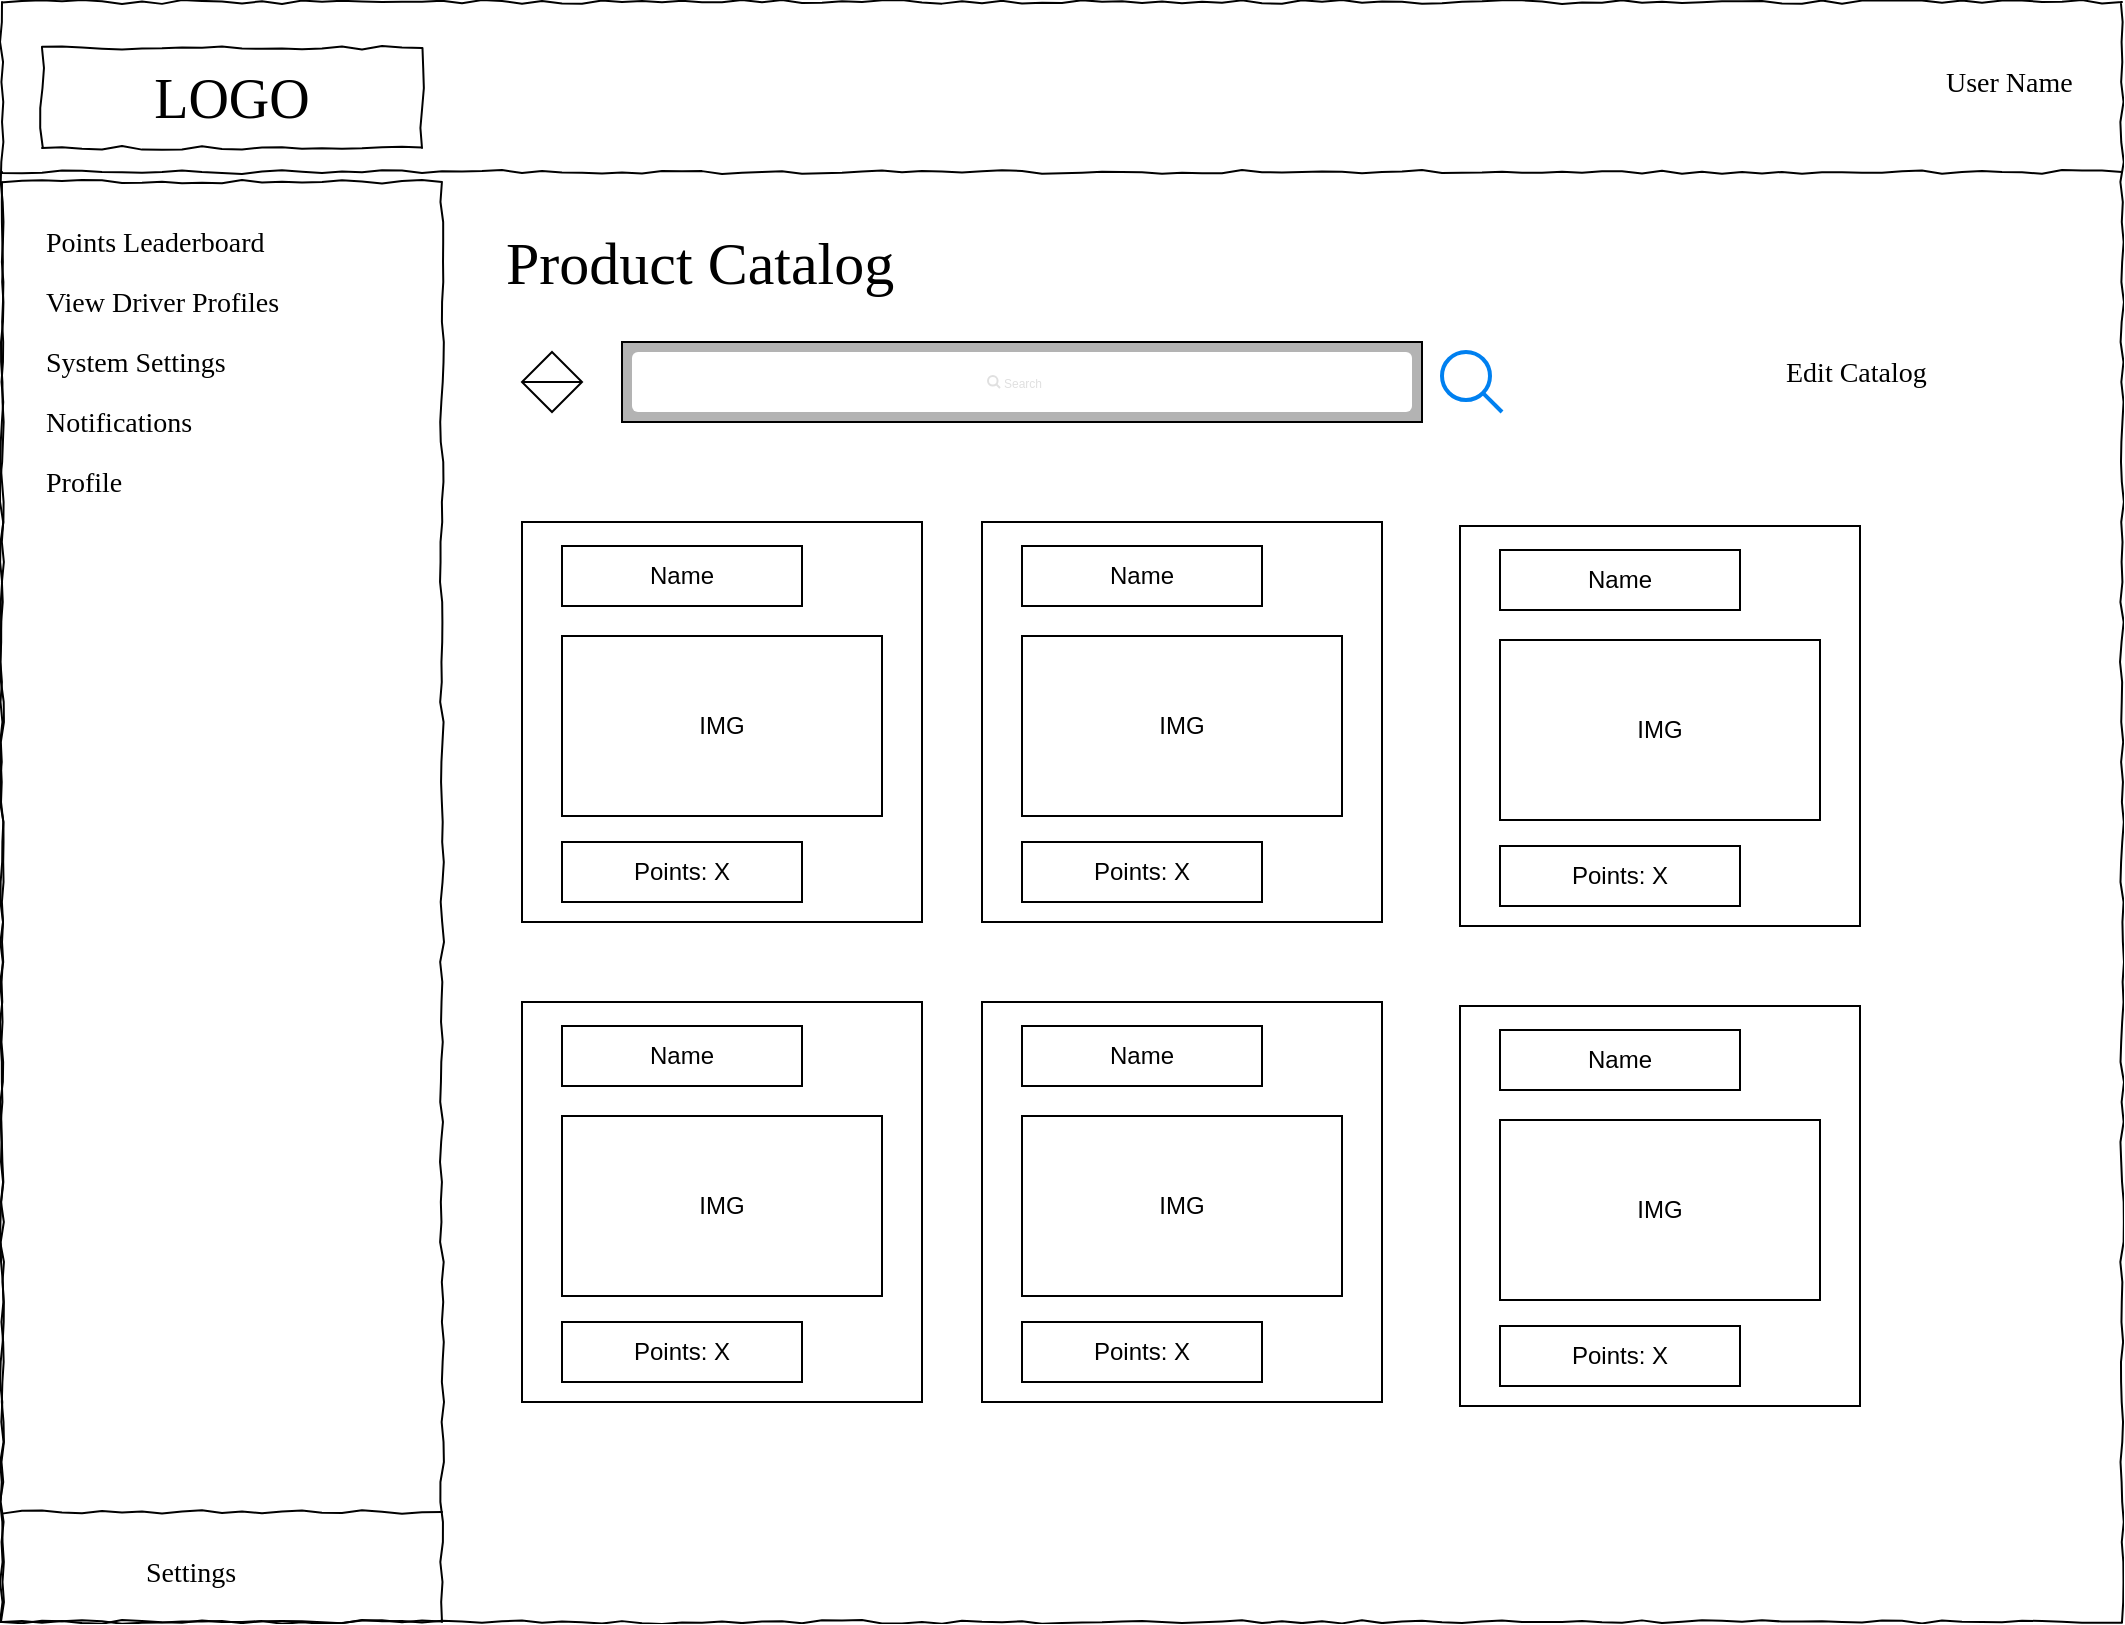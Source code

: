 <mxfile version="13.7.2" type="google"><diagram id="uGdTW7b0mapOrtc6-NOW" name="Page-1"><mxGraphModel dx="1422" dy="794" grid="1" gridSize="10" guides="1" tooltips="1" connect="1" arrows="1" fold="1" page="1" pageScale="1" pageWidth="850" pageHeight="1100" math="0" shadow="0"><root><mxCell id="0"/><mxCell id="1" parent="0"/><mxCell id="Ri40Sv3yPbV_vJcddVIT-1" value="" style="whiteSpace=wrap;html=1;rounded=0;shadow=0;labelBackgroundColor=none;strokeColor=#000000;strokeWidth=1;fillColor=none;fontFamily=Verdana;fontSize=12;fontColor=#000000;align=center;comic=1;" parent="1" vertex="1"><mxGeometry x="10" y="10" width="1060" height="810" as="geometry"/></mxCell><mxCell id="Ri40Sv3yPbV_vJcddVIT-2" value="LOGO" style="whiteSpace=wrap;html=1;rounded=0;shadow=0;labelBackgroundColor=none;strokeWidth=1;fontFamily=Verdana;fontSize=28;align=center;comic=1;" parent="1" vertex="1"><mxGeometry x="30" y="33" width="190" height="50" as="geometry"/></mxCell><mxCell id="Ri40Sv3yPbV_vJcddVIT-3" value="" style="whiteSpace=wrap;html=1;rounded=0;shadow=0;labelBackgroundColor=none;strokeWidth=1;fillColor=none;fontFamily=Verdana;fontSize=12;align=center;comic=1;" parent="1" vertex="1"><mxGeometry x="10" y="100" width="220" height="720" as="geometry"/></mxCell><mxCell id="Ri40Sv3yPbV_vJcddVIT-4" value="" style="line;strokeWidth=1;html=1;rounded=0;shadow=0;labelBackgroundColor=none;fillColor=none;fontFamily=Verdana;fontSize=14;fontColor=#000000;align=center;comic=1;" parent="1" vertex="1"><mxGeometry x="10" y="90" width="1060" height="10" as="geometry"/></mxCell><mxCell id="Ri40Sv3yPbV_vJcddVIT-5" value="User Name" style="text;html=1;points=[];align=left;verticalAlign=top;spacingTop=-4;fontSize=14;fontFamily=Verdana" parent="1" vertex="1"><mxGeometry x="980" y="40" width="80" height="20" as="geometry"/></mxCell><mxCell id="Ri40Sv3yPbV_vJcddVIT-6" value="Settings" style="text;html=1;points=[];align=left;verticalAlign=top;spacingTop=-4;fontSize=14;fontFamily=Verdana" parent="1" vertex="1"><mxGeometry x="80" y="785" width="120" height="20" as="geometry"/></mxCell><mxCell id="Ri40Sv3yPbV_vJcddVIT-7" value="" style="shape=image;html=1;verticalAlign=top;verticalLabelPosition=bottom;labelBackgroundColor=#ffffff;imageAspect=0;aspect=fixed;image=https://cdn4.iconfinder.com/data/icons/web-essential-4/64/42-web_essential-128.png;strokeColor=#000000;" parent="1" vertex="1"><mxGeometry x="30" y="777.5" width="35" height="35" as="geometry"/></mxCell><mxCell id="Ri40Sv3yPbV_vJcddVIT-8" value="Points Leaderboard" style="text;html=1;points=[];align=left;verticalAlign=top;spacingTop=-4;fontSize=14;fontFamily=Verdana" parent="1" vertex="1"><mxGeometry x="30" y="120" width="170" height="20" as="geometry"/></mxCell><mxCell id="Ri40Sv3yPbV_vJcddVIT-9" value="" style="shape=image;html=1;verticalAlign=top;verticalLabelPosition=bottom;labelBackgroundColor=#ffffff;imageAspect=0;aspect=fixed;image=https://cdn0.iconfinder.com/data/icons/elasto-online-store/26/00-ELASTOFONT-STORE-READY_user-circle-128.png;strokeColor=#000000;" parent="1" vertex="1"><mxGeometry x="939" y="31" width="38" height="38" as="geometry"/></mxCell><mxCell id="Ri40Sv3yPbV_vJcddVIT-10" value="" style="line;strokeWidth=1;html=1;rounded=0;shadow=0;labelBackgroundColor=none;fillColor=none;fontFamily=Verdana;fontSize=14;fontColor=#000000;align=center;comic=1;" parent="1" vertex="1"><mxGeometry x="10" y="760" width="220" height="10" as="geometry"/></mxCell><mxCell id="3dVHavfhTXQeYp1Dq2nT-1" value="View Driver Profiles" style="text;html=1;points=[];align=left;verticalAlign=top;spacingTop=-4;fontSize=14;fontFamily=Verdana" vertex="1" parent="1"><mxGeometry x="30" y="150" width="170" height="20" as="geometry"/></mxCell><mxCell id="3dVHavfhTXQeYp1Dq2nT-2" value="System Settings" style="text;html=1;points=[];align=left;verticalAlign=top;spacingTop=-4;fontSize=14;fontFamily=Verdana" vertex="1" parent="1"><mxGeometry x="30" y="180" width="170" height="20" as="geometry"/></mxCell><mxCell id="3dVHavfhTXQeYp1Dq2nT-3" value="Notifications" style="text;html=1;points=[];align=left;verticalAlign=top;spacingTop=-4;fontSize=14;fontFamily=Verdana" vertex="1" parent="1"><mxGeometry x="30" y="210" width="170" height="20" as="geometry"/></mxCell><mxCell id="3dVHavfhTXQeYp1Dq2nT-4" value="Profile" style="text;html=1;points=[];align=left;verticalAlign=top;spacingTop=-4;fontSize=14;fontFamily=Verdana" vertex="1" parent="1"><mxGeometry x="30" y="240" width="170" height="20" as="geometry"/></mxCell><mxCell id="3dVHavfhTXQeYp1Dq2nT-6" value="&lt;font style=&quot;font-size: 30px&quot;&gt;Product Catalog&lt;/font&gt;" style="text;html=1;points=[];align=left;verticalAlign=top;spacingTop=-4;fontSize=14;fontFamily=Verdana" vertex="1" parent="1"><mxGeometry x="260" y="120" width="250" height="40" as="geometry"/></mxCell><mxCell id="3dVHavfhTXQeYp1Dq2nT-7" value="" style="whiteSpace=wrap;html=1;aspect=fixed;" vertex="1" parent="1"><mxGeometry x="270" y="270" width="200" height="200" as="geometry"/></mxCell><mxCell id="3dVHavfhTXQeYp1Dq2nT-8" value="" style="shape=rect;fillColor=#B3B3B3;" vertex="1" parent="1"><mxGeometry x="320" y="180" width="400" height="40" as="geometry"/></mxCell><mxCell id="3dVHavfhTXQeYp1Dq2nT-9" value="" style="html=1;strokeWidth=1;shadow=0;dashed=0;shape=mxgraph.ios7ui.marginRect;rx=3;ry=3;rectMargin=5;strokeColor=none;" vertex="1" parent="3dVHavfhTXQeYp1Dq2nT-8"><mxGeometry width="400" height="40" as="geometry"/></mxCell><mxCell id="3dVHavfhTXQeYp1Dq2nT-10" value="Search" style="shape=mxgraph.ios7.icons.looking_glass;strokeColor=#e0e0e0;fillColor=none;fontColor=#e0e0e0;labelPosition=right;verticalLabelPosition=middle;align=left;verticalAlign=middle;fontSize=6;fontStyle=0;spacingTop=2;" vertex="1" parent="3dVHavfhTXQeYp1Dq2nT-8"><mxGeometry x="0.5" y="0.5" width="6" height="6" relative="1" as="geometry"><mxPoint x="-17" y="-3" as="offset"/></mxGeometry></mxCell><mxCell id="3dVHavfhTXQeYp1Dq2nT-11" value="" style="html=1;verticalLabelPosition=bottom;align=center;labelBackgroundColor=#ffffff;verticalAlign=top;strokeWidth=2;strokeColor=#0080F0;shadow=0;dashed=0;shape=mxgraph.ios7.icons.looking_glass;" vertex="1" parent="1"><mxGeometry x="730" y="185" width="30" height="30" as="geometry"/></mxCell><mxCell id="3dVHavfhTXQeYp1Dq2nT-12" value="" style="shape=sortShape;perimeter=rhombusPerimeter;whiteSpace=wrap;html=1;strokeColor=#000000;" vertex="1" parent="1"><mxGeometry x="270" y="185" width="30" height="30" as="geometry"/></mxCell><mxCell id="3dVHavfhTXQeYp1Dq2nT-13" value="IMG" style="rounded=0;whiteSpace=wrap;html=1;strokeColor=#000000;" vertex="1" parent="1"><mxGeometry x="290" y="327" width="160" height="90" as="geometry"/></mxCell><mxCell id="3dVHavfhTXQeYp1Dq2nT-14" value="Points: X" style="rounded=0;whiteSpace=wrap;html=1;strokeColor=#000000;" vertex="1" parent="1"><mxGeometry x="290" y="430" width="120" height="30" as="geometry"/></mxCell><mxCell id="3dVHavfhTXQeYp1Dq2nT-16" value="Name" style="rounded=0;whiteSpace=wrap;html=1;strokeColor=#000000;" vertex="1" parent="1"><mxGeometry x="290" y="282" width="120" height="30" as="geometry"/></mxCell><mxCell id="3dVHavfhTXQeYp1Dq2nT-17" value="" style="shape=image;html=1;verticalAlign=top;verticalLabelPosition=bottom;labelBackgroundColor=#ffffff;imageAspect=0;aspect=fixed;image=https://cdn4.iconfinder.com/data/icons/web-essential-4/64/42-web_essential-128.png;strokeColor=#000000;" vertex="1" parent="1"><mxGeometry x="425" y="430" width="30" height="30" as="geometry"/></mxCell><mxCell id="3dVHavfhTXQeYp1Dq2nT-18" value="" style="shape=image;html=1;verticalAlign=top;verticalLabelPosition=bottom;labelBackgroundColor=#ffffff;imageAspect=0;aspect=fixed;image=https://cdn2.iconfinder.com/data/icons/letters-and-numbers-1/32/lowercase_letter_x_red-128.png" vertex="1" parent="1"><mxGeometry x="425" y="278" width="38" height="38" as="geometry"/></mxCell><mxCell id="3dVHavfhTXQeYp1Dq2nT-19" value="" style="shape=image;html=1;verticalAlign=top;verticalLabelPosition=bottom;labelBackgroundColor=#ffffff;imageAspect=0;aspect=fixed;image=https://cdn4.iconfinder.com/data/icons/web-essential-4/64/42-web_essential-128.png;strokeColor=#000000;" vertex="1" parent="1"><mxGeometry x="1000" y="180" width="30" height="30" as="geometry"/></mxCell><mxCell id="3dVHavfhTXQeYp1Dq2nT-20" value="Edit Catalog" style="text;html=1;points=[];align=left;verticalAlign=top;spacingTop=-4;fontSize=14;fontFamily=Verdana" vertex="1" parent="1"><mxGeometry x="900" y="185" width="90" height="25" as="geometry"/></mxCell><mxCell id="3dVHavfhTXQeYp1Dq2nT-21" value="" style="whiteSpace=wrap;html=1;aspect=fixed;" vertex="1" parent="1"><mxGeometry x="500" y="270" width="200" height="200" as="geometry"/></mxCell><mxCell id="3dVHavfhTXQeYp1Dq2nT-22" value="IMG" style="rounded=0;whiteSpace=wrap;html=1;strokeColor=#000000;" vertex="1" parent="1"><mxGeometry x="520" y="327" width="160" height="90" as="geometry"/></mxCell><mxCell id="3dVHavfhTXQeYp1Dq2nT-23" value="Points: X" style="rounded=0;whiteSpace=wrap;html=1;strokeColor=#000000;" vertex="1" parent="1"><mxGeometry x="520" y="430" width="120" height="30" as="geometry"/></mxCell><mxCell id="3dVHavfhTXQeYp1Dq2nT-24" value="Name" style="rounded=0;whiteSpace=wrap;html=1;strokeColor=#000000;" vertex="1" parent="1"><mxGeometry x="520" y="282" width="120" height="30" as="geometry"/></mxCell><mxCell id="3dVHavfhTXQeYp1Dq2nT-25" value="" style="shape=image;html=1;verticalAlign=top;verticalLabelPosition=bottom;labelBackgroundColor=#ffffff;imageAspect=0;aspect=fixed;image=https://cdn4.iconfinder.com/data/icons/web-essential-4/64/42-web_essential-128.png;strokeColor=#000000;" vertex="1" parent="1"><mxGeometry x="655" y="430" width="30" height="30" as="geometry"/></mxCell><mxCell id="3dVHavfhTXQeYp1Dq2nT-26" value="" style="shape=image;html=1;verticalAlign=top;verticalLabelPosition=bottom;labelBackgroundColor=#ffffff;imageAspect=0;aspect=fixed;image=https://cdn2.iconfinder.com/data/icons/letters-and-numbers-1/32/lowercase_letter_x_red-128.png" vertex="1" parent="1"><mxGeometry x="655" y="278" width="38" height="38" as="geometry"/></mxCell><mxCell id="3dVHavfhTXQeYp1Dq2nT-27" value="" style="whiteSpace=wrap;html=1;aspect=fixed;" vertex="1" parent="1"><mxGeometry x="739" y="272" width="200" height="200" as="geometry"/></mxCell><mxCell id="3dVHavfhTXQeYp1Dq2nT-28" value="IMG" style="rounded=0;whiteSpace=wrap;html=1;strokeColor=#000000;" vertex="1" parent="1"><mxGeometry x="759" y="329" width="160" height="90" as="geometry"/></mxCell><mxCell id="3dVHavfhTXQeYp1Dq2nT-29" value="Points: X" style="rounded=0;whiteSpace=wrap;html=1;strokeColor=#000000;" vertex="1" parent="1"><mxGeometry x="759" y="432" width="120" height="30" as="geometry"/></mxCell><mxCell id="3dVHavfhTXQeYp1Dq2nT-30" value="Name" style="rounded=0;whiteSpace=wrap;html=1;strokeColor=#000000;" vertex="1" parent="1"><mxGeometry x="759" y="284" width="120" height="30" as="geometry"/></mxCell><mxCell id="3dVHavfhTXQeYp1Dq2nT-31" value="" style="shape=image;html=1;verticalAlign=top;verticalLabelPosition=bottom;labelBackgroundColor=#ffffff;imageAspect=0;aspect=fixed;image=https://cdn4.iconfinder.com/data/icons/web-essential-4/64/42-web_essential-128.png;strokeColor=#000000;" vertex="1" parent="1"><mxGeometry x="894" y="432" width="30" height="30" as="geometry"/></mxCell><mxCell id="3dVHavfhTXQeYp1Dq2nT-32" value="" style="shape=image;html=1;verticalAlign=top;verticalLabelPosition=bottom;labelBackgroundColor=#ffffff;imageAspect=0;aspect=fixed;image=https://cdn2.iconfinder.com/data/icons/letters-and-numbers-1/32/lowercase_letter_x_red-128.png" vertex="1" parent="1"><mxGeometry x="894" y="280" width="38" height="38" as="geometry"/></mxCell><mxCell id="3dVHavfhTXQeYp1Dq2nT-34" value="" style="whiteSpace=wrap;html=1;aspect=fixed;" vertex="1" parent="1"><mxGeometry x="270" y="510" width="200" height="200" as="geometry"/></mxCell><mxCell id="3dVHavfhTXQeYp1Dq2nT-35" value="IMG" style="rounded=0;whiteSpace=wrap;html=1;strokeColor=#000000;" vertex="1" parent="1"><mxGeometry x="290" y="567" width="160" height="90" as="geometry"/></mxCell><mxCell id="3dVHavfhTXQeYp1Dq2nT-36" value="Points: X" style="rounded=0;whiteSpace=wrap;html=1;strokeColor=#000000;" vertex="1" parent="1"><mxGeometry x="290" y="670" width="120" height="30" as="geometry"/></mxCell><mxCell id="3dVHavfhTXQeYp1Dq2nT-37" value="Name" style="rounded=0;whiteSpace=wrap;html=1;strokeColor=#000000;" vertex="1" parent="1"><mxGeometry x="290" y="522" width="120" height="30" as="geometry"/></mxCell><mxCell id="3dVHavfhTXQeYp1Dq2nT-38" value="" style="shape=image;html=1;verticalAlign=top;verticalLabelPosition=bottom;labelBackgroundColor=#ffffff;imageAspect=0;aspect=fixed;image=https://cdn4.iconfinder.com/data/icons/web-essential-4/64/42-web_essential-128.png;strokeColor=#000000;" vertex="1" parent="1"><mxGeometry x="425" y="670" width="30" height="30" as="geometry"/></mxCell><mxCell id="3dVHavfhTXQeYp1Dq2nT-39" value="" style="shape=image;html=1;verticalAlign=top;verticalLabelPosition=bottom;labelBackgroundColor=#ffffff;imageAspect=0;aspect=fixed;image=https://cdn2.iconfinder.com/data/icons/letters-and-numbers-1/32/lowercase_letter_x_red-128.png" vertex="1" parent="1"><mxGeometry x="425" y="518" width="38" height="38" as="geometry"/></mxCell><mxCell id="3dVHavfhTXQeYp1Dq2nT-40" value="" style="whiteSpace=wrap;html=1;aspect=fixed;" vertex="1" parent="1"><mxGeometry x="500" y="510" width="200" height="200" as="geometry"/></mxCell><mxCell id="3dVHavfhTXQeYp1Dq2nT-41" value="IMG" style="rounded=0;whiteSpace=wrap;html=1;strokeColor=#000000;" vertex="1" parent="1"><mxGeometry x="520" y="567" width="160" height="90" as="geometry"/></mxCell><mxCell id="3dVHavfhTXQeYp1Dq2nT-42" value="Points: X" style="rounded=0;whiteSpace=wrap;html=1;strokeColor=#000000;" vertex="1" parent="1"><mxGeometry x="520" y="670" width="120" height="30" as="geometry"/></mxCell><mxCell id="3dVHavfhTXQeYp1Dq2nT-43" value="Name" style="rounded=0;whiteSpace=wrap;html=1;strokeColor=#000000;" vertex="1" parent="1"><mxGeometry x="520" y="522" width="120" height="30" as="geometry"/></mxCell><mxCell id="3dVHavfhTXQeYp1Dq2nT-44" value="" style="shape=image;html=1;verticalAlign=top;verticalLabelPosition=bottom;labelBackgroundColor=#ffffff;imageAspect=0;aspect=fixed;image=https://cdn4.iconfinder.com/data/icons/web-essential-4/64/42-web_essential-128.png;strokeColor=#000000;" vertex="1" parent="1"><mxGeometry x="655" y="670" width="30" height="30" as="geometry"/></mxCell><mxCell id="3dVHavfhTXQeYp1Dq2nT-45" value="" style="shape=image;html=1;verticalAlign=top;verticalLabelPosition=bottom;labelBackgroundColor=#ffffff;imageAspect=0;aspect=fixed;image=https://cdn2.iconfinder.com/data/icons/letters-and-numbers-1/32/lowercase_letter_x_red-128.png" vertex="1" parent="1"><mxGeometry x="655" y="518" width="38" height="38" as="geometry"/></mxCell><mxCell id="3dVHavfhTXQeYp1Dq2nT-46" value="" style="whiteSpace=wrap;html=1;aspect=fixed;" vertex="1" parent="1"><mxGeometry x="739" y="512" width="200" height="200" as="geometry"/></mxCell><mxCell id="3dVHavfhTXQeYp1Dq2nT-47" value="IMG" style="rounded=0;whiteSpace=wrap;html=1;strokeColor=#000000;" vertex="1" parent="1"><mxGeometry x="759" y="569" width="160" height="90" as="geometry"/></mxCell><mxCell id="3dVHavfhTXQeYp1Dq2nT-48" value="Points: X" style="rounded=0;whiteSpace=wrap;html=1;strokeColor=#000000;" vertex="1" parent="1"><mxGeometry x="759" y="672" width="120" height="30" as="geometry"/></mxCell><mxCell id="3dVHavfhTXQeYp1Dq2nT-49" value="Name" style="rounded=0;whiteSpace=wrap;html=1;strokeColor=#000000;" vertex="1" parent="1"><mxGeometry x="759" y="524" width="120" height="30" as="geometry"/></mxCell><mxCell id="3dVHavfhTXQeYp1Dq2nT-50" value="" style="shape=image;html=1;verticalAlign=top;verticalLabelPosition=bottom;labelBackgroundColor=#ffffff;imageAspect=0;aspect=fixed;image=https://cdn4.iconfinder.com/data/icons/web-essential-4/64/42-web_essential-128.png;strokeColor=#000000;" vertex="1" parent="1"><mxGeometry x="894" y="672" width="30" height="30" as="geometry"/></mxCell><mxCell id="3dVHavfhTXQeYp1Dq2nT-51" value="" style="shape=image;html=1;verticalAlign=top;verticalLabelPosition=bottom;labelBackgroundColor=#ffffff;imageAspect=0;aspect=fixed;image=https://cdn2.iconfinder.com/data/icons/letters-and-numbers-1/32/lowercase_letter_x_red-128.png" vertex="1" parent="1"><mxGeometry x="894" y="520" width="38" height="38" as="geometry"/></mxCell></root></mxGraphModel></diagram></mxfile>